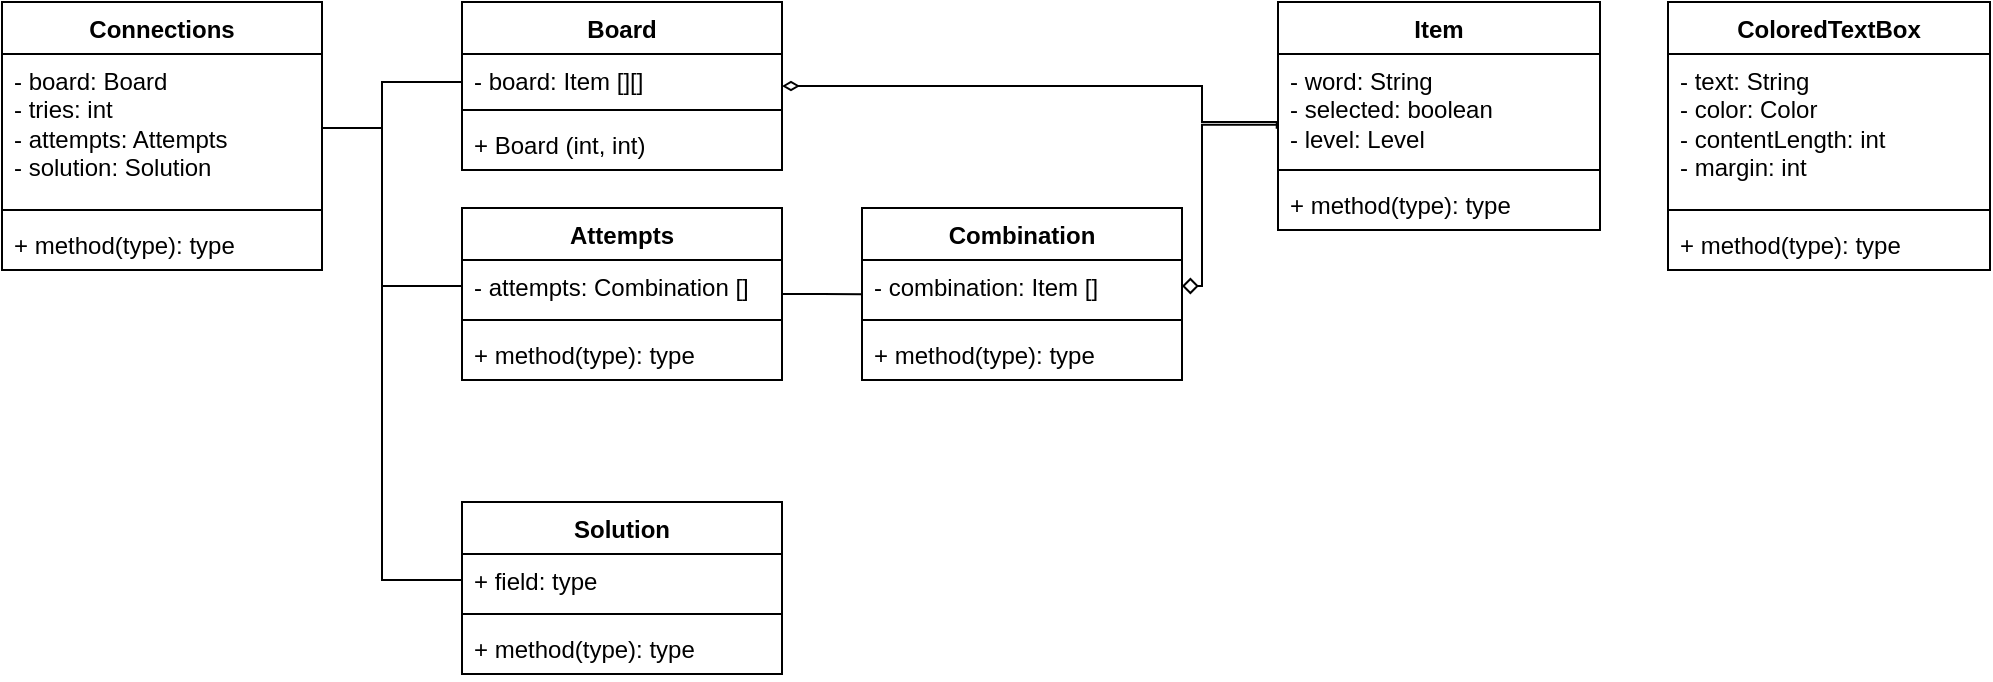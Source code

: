 <mxfile version="24.8.6">
  <diagram id="C5RBs43oDa-KdzZeNtuy" name="Page-1">
    <mxGraphModel dx="1039" dy="642" grid="1" gridSize="10" guides="1" tooltips="1" connect="1" arrows="1" fold="1" page="1" pageScale="1" pageWidth="827" pageHeight="1169" math="0" shadow="0">
      <root>
        <mxCell id="WIyWlLk6GJQsqaUBKTNV-0" />
        <mxCell id="WIyWlLk6GJQsqaUBKTNV-1" parent="WIyWlLk6GJQsqaUBKTNV-0" />
        <mxCell id="cnmmwp4a5jZ353m3HRzb-0" value="Connections" style="swimlane;fontStyle=1;align=center;verticalAlign=top;childLayout=stackLayout;horizontal=1;startSize=26;horizontalStack=0;resizeParent=1;resizeParentMax=0;resizeLast=0;collapsible=1;marginBottom=0;whiteSpace=wrap;html=1;" vertex="1" parent="WIyWlLk6GJQsqaUBKTNV-1">
          <mxGeometry x="40" y="40" width="160" height="134" as="geometry" />
        </mxCell>
        <mxCell id="cnmmwp4a5jZ353m3HRzb-1" value="&lt;div&gt;- board: Board&lt;/div&gt;&lt;div&gt;- tries: int&lt;/div&gt;&lt;div&gt;- attempts: Attempts&lt;/div&gt;&lt;div&gt;- solution: Solution&lt;br&gt;&lt;/div&gt;" style="text;strokeColor=none;fillColor=none;align=left;verticalAlign=top;spacingLeft=4;spacingRight=4;overflow=hidden;rotatable=0;points=[[0,0.5],[1,0.5]];portConstraint=eastwest;whiteSpace=wrap;html=1;" vertex="1" parent="cnmmwp4a5jZ353m3HRzb-0">
          <mxGeometry y="26" width="160" height="74" as="geometry" />
        </mxCell>
        <mxCell id="cnmmwp4a5jZ353m3HRzb-2" value="" style="line;strokeWidth=1;fillColor=none;align=left;verticalAlign=middle;spacingTop=-1;spacingLeft=3;spacingRight=3;rotatable=0;labelPosition=right;points=[];portConstraint=eastwest;strokeColor=inherit;" vertex="1" parent="cnmmwp4a5jZ353m3HRzb-0">
          <mxGeometry y="100" width="160" height="8" as="geometry" />
        </mxCell>
        <mxCell id="cnmmwp4a5jZ353m3HRzb-3" value="+ method(type): type" style="text;strokeColor=none;fillColor=none;align=left;verticalAlign=top;spacingLeft=4;spacingRight=4;overflow=hidden;rotatable=0;points=[[0,0.5],[1,0.5]];portConstraint=eastwest;whiteSpace=wrap;html=1;" vertex="1" parent="cnmmwp4a5jZ353m3HRzb-0">
          <mxGeometry y="108" width="160" height="26" as="geometry" />
        </mxCell>
        <mxCell id="cnmmwp4a5jZ353m3HRzb-4" value="Board" style="swimlane;fontStyle=1;align=center;verticalAlign=top;childLayout=stackLayout;horizontal=1;startSize=26;horizontalStack=0;resizeParent=1;resizeParentMax=0;resizeLast=0;collapsible=1;marginBottom=0;whiteSpace=wrap;html=1;" vertex="1" parent="WIyWlLk6GJQsqaUBKTNV-1">
          <mxGeometry x="270" y="40" width="160" height="84" as="geometry" />
        </mxCell>
        <mxCell id="cnmmwp4a5jZ353m3HRzb-5" value="&lt;div&gt;- board: Item [][]&lt;/div&gt;" style="text;strokeColor=none;fillColor=none;align=left;verticalAlign=top;spacingLeft=4;spacingRight=4;overflow=hidden;rotatable=0;points=[[0,0.5],[1,0.5]];portConstraint=eastwest;whiteSpace=wrap;html=1;" vertex="1" parent="cnmmwp4a5jZ353m3HRzb-4">
          <mxGeometry y="26" width="160" height="24" as="geometry" />
        </mxCell>
        <mxCell id="cnmmwp4a5jZ353m3HRzb-6" value="" style="line;strokeWidth=1;fillColor=none;align=left;verticalAlign=middle;spacingTop=-1;spacingLeft=3;spacingRight=3;rotatable=0;labelPosition=right;points=[];portConstraint=eastwest;strokeColor=inherit;" vertex="1" parent="cnmmwp4a5jZ353m3HRzb-4">
          <mxGeometry y="50" width="160" height="8" as="geometry" />
        </mxCell>
        <mxCell id="cnmmwp4a5jZ353m3HRzb-7" value="+ Board (int, int)" style="text;strokeColor=none;fillColor=none;align=left;verticalAlign=top;spacingLeft=4;spacingRight=4;overflow=hidden;rotatable=0;points=[[0,0.5],[1,0.5]];portConstraint=eastwest;whiteSpace=wrap;html=1;" vertex="1" parent="cnmmwp4a5jZ353m3HRzb-4">
          <mxGeometry y="58" width="160" height="26" as="geometry" />
        </mxCell>
        <mxCell id="cnmmwp4a5jZ353m3HRzb-10" value="" style="edgeStyle=orthogonalEdgeStyle;rounded=0;orthogonalLoop=1;jettySize=auto;html=1;endArrow=none;endFill=0;exitX=1;exitY=0.5;exitDx=0;exitDy=0;entryX=0;entryY=0.706;entryDx=0;entryDy=0;entryPerimeter=0;" edge="1" parent="WIyWlLk6GJQsqaUBKTNV-1" source="cnmmwp4a5jZ353m3HRzb-1" target="cnmmwp4a5jZ353m3HRzb-5">
          <mxGeometry relative="1" as="geometry">
            <Array as="points">
              <mxPoint x="230" y="103" />
              <mxPoint x="230" y="80" />
              <mxPoint x="270" y="80" />
            </Array>
          </mxGeometry>
        </mxCell>
        <mxCell id="cnmmwp4a5jZ353m3HRzb-46" style="edgeStyle=orthogonalEdgeStyle;rounded=0;orthogonalLoop=1;jettySize=auto;html=1;exitX=1;exitY=0.5;exitDx=0;exitDy=0;entryX=0.001;entryY=0.659;entryDx=0;entryDy=0;endArrow=none;endFill=0;entryPerimeter=0;" edge="1" parent="WIyWlLk6GJQsqaUBKTNV-1" source="cnmmwp4a5jZ353m3HRzb-14" target="cnmmwp4a5jZ353m3HRzb-42">
          <mxGeometry relative="1" as="geometry" />
        </mxCell>
        <mxCell id="cnmmwp4a5jZ353m3HRzb-14" value="Attempts" style="swimlane;fontStyle=1;align=center;verticalAlign=top;childLayout=stackLayout;horizontal=1;startSize=26;horizontalStack=0;resizeParent=1;resizeParentMax=0;resizeLast=0;collapsible=1;marginBottom=0;whiteSpace=wrap;html=1;" vertex="1" parent="WIyWlLk6GJQsqaUBKTNV-1">
          <mxGeometry x="270" y="143" width="160" height="86" as="geometry" />
        </mxCell>
        <mxCell id="cnmmwp4a5jZ353m3HRzb-15" value="- attempts: Combination []" style="text;strokeColor=none;fillColor=none;align=left;verticalAlign=top;spacingLeft=4;spacingRight=4;overflow=hidden;rotatable=0;points=[[0,0.5],[1,0.5]];portConstraint=eastwest;whiteSpace=wrap;html=1;" vertex="1" parent="cnmmwp4a5jZ353m3HRzb-14">
          <mxGeometry y="26" width="160" height="26" as="geometry" />
        </mxCell>
        <mxCell id="cnmmwp4a5jZ353m3HRzb-16" value="" style="line;strokeWidth=1;fillColor=none;align=left;verticalAlign=middle;spacingTop=-1;spacingLeft=3;spacingRight=3;rotatable=0;labelPosition=right;points=[];portConstraint=eastwest;strokeColor=inherit;" vertex="1" parent="cnmmwp4a5jZ353m3HRzb-14">
          <mxGeometry y="52" width="160" height="8" as="geometry" />
        </mxCell>
        <mxCell id="cnmmwp4a5jZ353m3HRzb-17" value="+ method(type): type" style="text;strokeColor=none;fillColor=none;align=left;verticalAlign=top;spacingLeft=4;spacingRight=4;overflow=hidden;rotatable=0;points=[[0,0.5],[1,0.5]];portConstraint=eastwest;whiteSpace=wrap;html=1;" vertex="1" parent="cnmmwp4a5jZ353m3HRzb-14">
          <mxGeometry y="60" width="160" height="26" as="geometry" />
        </mxCell>
        <mxCell id="cnmmwp4a5jZ353m3HRzb-18" value="Solution" style="swimlane;fontStyle=1;align=center;verticalAlign=top;childLayout=stackLayout;horizontal=1;startSize=26;horizontalStack=0;resizeParent=1;resizeParentMax=0;resizeLast=0;collapsible=1;marginBottom=0;whiteSpace=wrap;html=1;" vertex="1" parent="WIyWlLk6GJQsqaUBKTNV-1">
          <mxGeometry x="270" y="290" width="160" height="86" as="geometry" />
        </mxCell>
        <mxCell id="cnmmwp4a5jZ353m3HRzb-19" value="+ field: type" style="text;strokeColor=none;fillColor=none;align=left;verticalAlign=top;spacingLeft=4;spacingRight=4;overflow=hidden;rotatable=0;points=[[0,0.5],[1,0.5]];portConstraint=eastwest;whiteSpace=wrap;html=1;" vertex="1" parent="cnmmwp4a5jZ353m3HRzb-18">
          <mxGeometry y="26" width="160" height="26" as="geometry" />
        </mxCell>
        <mxCell id="cnmmwp4a5jZ353m3HRzb-20" value="" style="line;strokeWidth=1;fillColor=none;align=left;verticalAlign=middle;spacingTop=-1;spacingLeft=3;spacingRight=3;rotatable=0;labelPosition=right;points=[];portConstraint=eastwest;strokeColor=inherit;" vertex="1" parent="cnmmwp4a5jZ353m3HRzb-18">
          <mxGeometry y="52" width="160" height="8" as="geometry" />
        </mxCell>
        <mxCell id="cnmmwp4a5jZ353m3HRzb-21" value="+ method(type): type" style="text;strokeColor=none;fillColor=none;align=left;verticalAlign=top;spacingLeft=4;spacingRight=4;overflow=hidden;rotatable=0;points=[[0,0.5],[1,0.5]];portConstraint=eastwest;whiteSpace=wrap;html=1;" vertex="1" parent="cnmmwp4a5jZ353m3HRzb-18">
          <mxGeometry y="60" width="160" height="26" as="geometry" />
        </mxCell>
        <mxCell id="cnmmwp4a5jZ353m3HRzb-22" value="Item" style="swimlane;fontStyle=1;align=center;verticalAlign=top;childLayout=stackLayout;horizontal=1;startSize=26;horizontalStack=0;resizeParent=1;resizeParentMax=0;resizeLast=0;collapsible=1;marginBottom=0;whiteSpace=wrap;html=1;" vertex="1" parent="WIyWlLk6GJQsqaUBKTNV-1">
          <mxGeometry x="678" y="40" width="161" height="114" as="geometry" />
        </mxCell>
        <mxCell id="cnmmwp4a5jZ353m3HRzb-23" value="&lt;div&gt;- word: String&lt;/div&gt;&lt;div&gt;- selected: boolean&lt;br&gt;&lt;/div&gt;&lt;div&gt;- level: Level&lt;br&gt;&lt;/div&gt;" style="text;strokeColor=none;fillColor=none;align=left;verticalAlign=top;spacingLeft=4;spacingRight=4;overflow=hidden;rotatable=0;points=[[0,0.5],[1,0.5]];portConstraint=eastwest;whiteSpace=wrap;html=1;" vertex="1" parent="cnmmwp4a5jZ353m3HRzb-22">
          <mxGeometry y="26" width="161" height="54" as="geometry" />
        </mxCell>
        <mxCell id="cnmmwp4a5jZ353m3HRzb-24" value="" style="line;strokeWidth=1;fillColor=none;align=left;verticalAlign=middle;spacingTop=-1;spacingLeft=3;spacingRight=3;rotatable=0;labelPosition=right;points=[];portConstraint=eastwest;strokeColor=inherit;" vertex="1" parent="cnmmwp4a5jZ353m3HRzb-22">
          <mxGeometry y="80" width="161" height="8" as="geometry" />
        </mxCell>
        <mxCell id="cnmmwp4a5jZ353m3HRzb-25" value="+ method(type): type" style="text;strokeColor=none;fillColor=none;align=left;verticalAlign=top;spacingLeft=4;spacingRight=4;overflow=hidden;rotatable=0;points=[[0,0.5],[1,0.5]];portConstraint=eastwest;whiteSpace=wrap;html=1;" vertex="1" parent="cnmmwp4a5jZ353m3HRzb-22">
          <mxGeometry y="88" width="161" height="26" as="geometry" />
        </mxCell>
        <mxCell id="cnmmwp4a5jZ353m3HRzb-27" style="edgeStyle=orthogonalEdgeStyle;rounded=0;orthogonalLoop=1;jettySize=auto;html=1;exitX=1;exitY=0.5;exitDx=0;exitDy=0;entryX=-0.004;entryY=0.692;entryDx=0;entryDy=0;entryPerimeter=0;endArrow=none;endFill=0;startArrow=diamondThin;startFill=0;" edge="1" parent="WIyWlLk6GJQsqaUBKTNV-1" source="cnmmwp4a5jZ353m3HRzb-4" target="cnmmwp4a5jZ353m3HRzb-23">
          <mxGeometry relative="1" as="geometry">
            <Array as="points">
              <mxPoint x="640" y="82" />
              <mxPoint x="640" y="100" />
              <mxPoint x="677" y="100" />
            </Array>
          </mxGeometry>
        </mxCell>
        <mxCell id="cnmmwp4a5jZ353m3HRzb-29" style="edgeStyle=orthogonalEdgeStyle;rounded=0;orthogonalLoop=1;jettySize=auto;html=1;exitX=1;exitY=0.5;exitDx=0;exitDy=0;entryX=0;entryY=0.5;entryDx=0;entryDy=0;endArrow=none;endFill=0;" edge="1" parent="WIyWlLk6GJQsqaUBKTNV-1" source="cnmmwp4a5jZ353m3HRzb-1" target="cnmmwp4a5jZ353m3HRzb-19">
          <mxGeometry relative="1" as="geometry">
            <Array as="points">
              <mxPoint x="230" y="103" />
              <mxPoint x="230" y="329" />
            </Array>
          </mxGeometry>
        </mxCell>
        <mxCell id="cnmmwp4a5jZ353m3HRzb-30" style="edgeStyle=orthogonalEdgeStyle;rounded=0;orthogonalLoop=1;jettySize=auto;html=1;exitX=1;exitY=0.5;exitDx=0;exitDy=0;entryX=0;entryY=0.5;entryDx=0;entryDy=0;endArrow=none;endFill=0;" edge="1" parent="WIyWlLk6GJQsqaUBKTNV-1" source="cnmmwp4a5jZ353m3HRzb-1" target="cnmmwp4a5jZ353m3HRzb-15">
          <mxGeometry relative="1" as="geometry">
            <Array as="points">
              <mxPoint x="230" y="103" />
              <mxPoint x="230" y="182" />
            </Array>
          </mxGeometry>
        </mxCell>
        <mxCell id="cnmmwp4a5jZ353m3HRzb-36" value="ColoredTextBox" style="swimlane;fontStyle=1;align=center;verticalAlign=top;childLayout=stackLayout;horizontal=1;startSize=26;horizontalStack=0;resizeParent=1;resizeParentMax=0;resizeLast=0;collapsible=1;marginBottom=0;whiteSpace=wrap;html=1;" vertex="1" parent="WIyWlLk6GJQsqaUBKTNV-1">
          <mxGeometry x="873" y="40" width="161" height="134" as="geometry" />
        </mxCell>
        <mxCell id="cnmmwp4a5jZ353m3HRzb-37" value="&lt;div&gt;- text: String&lt;/div&gt;&lt;div&gt;- color: Color&lt;/div&gt;&lt;div&gt;- contentLength: int&lt;/div&gt;&lt;div&gt;- margin: int&lt;br&gt;&lt;/div&gt;" style="text;strokeColor=none;fillColor=none;align=left;verticalAlign=top;spacingLeft=4;spacingRight=4;overflow=hidden;rotatable=0;points=[[0,0.5],[1,0.5]];portConstraint=eastwest;whiteSpace=wrap;html=1;" vertex="1" parent="cnmmwp4a5jZ353m3HRzb-36">
          <mxGeometry y="26" width="161" height="74" as="geometry" />
        </mxCell>
        <mxCell id="cnmmwp4a5jZ353m3HRzb-38" value="" style="line;strokeWidth=1;fillColor=none;align=left;verticalAlign=middle;spacingTop=-1;spacingLeft=3;spacingRight=3;rotatable=0;labelPosition=right;points=[];portConstraint=eastwest;strokeColor=inherit;" vertex="1" parent="cnmmwp4a5jZ353m3HRzb-36">
          <mxGeometry y="100" width="161" height="8" as="geometry" />
        </mxCell>
        <mxCell id="cnmmwp4a5jZ353m3HRzb-39" value="+ method(type): type" style="text;strokeColor=none;fillColor=none;align=left;verticalAlign=top;spacingLeft=4;spacingRight=4;overflow=hidden;rotatable=0;points=[[0,0.5],[1,0.5]];portConstraint=eastwest;whiteSpace=wrap;html=1;" vertex="1" parent="cnmmwp4a5jZ353m3HRzb-36">
          <mxGeometry y="108" width="161" height="26" as="geometry" />
        </mxCell>
        <mxCell id="cnmmwp4a5jZ353m3HRzb-41" value="Combination" style="swimlane;fontStyle=1;align=center;verticalAlign=top;childLayout=stackLayout;horizontal=1;startSize=26;horizontalStack=0;resizeParent=1;resizeParentMax=0;resizeLast=0;collapsible=1;marginBottom=0;whiteSpace=wrap;html=1;" vertex="1" parent="WIyWlLk6GJQsqaUBKTNV-1">
          <mxGeometry x="470" y="143" width="160" height="86" as="geometry" />
        </mxCell>
        <mxCell id="cnmmwp4a5jZ353m3HRzb-42" value="- combination: Item []" style="text;strokeColor=none;fillColor=none;align=left;verticalAlign=top;spacingLeft=4;spacingRight=4;overflow=hidden;rotatable=0;points=[[0,0.5],[1,0.5]];portConstraint=eastwest;whiteSpace=wrap;html=1;" vertex="1" parent="cnmmwp4a5jZ353m3HRzb-41">
          <mxGeometry y="26" width="160" height="26" as="geometry" />
        </mxCell>
        <mxCell id="cnmmwp4a5jZ353m3HRzb-43" value="" style="line;strokeWidth=1;fillColor=none;align=left;verticalAlign=middle;spacingTop=-1;spacingLeft=3;spacingRight=3;rotatable=0;labelPosition=right;points=[];portConstraint=eastwest;strokeColor=inherit;" vertex="1" parent="cnmmwp4a5jZ353m3HRzb-41">
          <mxGeometry y="52" width="160" height="8" as="geometry" />
        </mxCell>
        <mxCell id="cnmmwp4a5jZ353m3HRzb-44" value="+ method(type): type" style="text;strokeColor=none;fillColor=none;align=left;verticalAlign=top;spacingLeft=4;spacingRight=4;overflow=hidden;rotatable=0;points=[[0,0.5],[1,0.5]];portConstraint=eastwest;whiteSpace=wrap;html=1;" vertex="1" parent="cnmmwp4a5jZ353m3HRzb-41">
          <mxGeometry y="60" width="160" height="26" as="geometry" />
        </mxCell>
        <mxCell id="cnmmwp4a5jZ353m3HRzb-45" style="edgeStyle=orthogonalEdgeStyle;rounded=0;orthogonalLoop=1;jettySize=auto;html=1;exitX=-0.006;exitY=0.656;exitDx=0;exitDy=0;entryX=1;entryY=0.5;entryDx=0;entryDy=0;endArrow=diamond;endFill=0;startArrow=none;startFill=0;exitPerimeter=0;" edge="1" parent="WIyWlLk6GJQsqaUBKTNV-1" source="cnmmwp4a5jZ353m3HRzb-23" target="cnmmwp4a5jZ353m3HRzb-42">
          <mxGeometry relative="1" as="geometry">
            <Array as="points">
              <mxPoint x="640" y="101" />
              <mxPoint x="640" y="182" />
            </Array>
          </mxGeometry>
        </mxCell>
      </root>
    </mxGraphModel>
  </diagram>
</mxfile>
